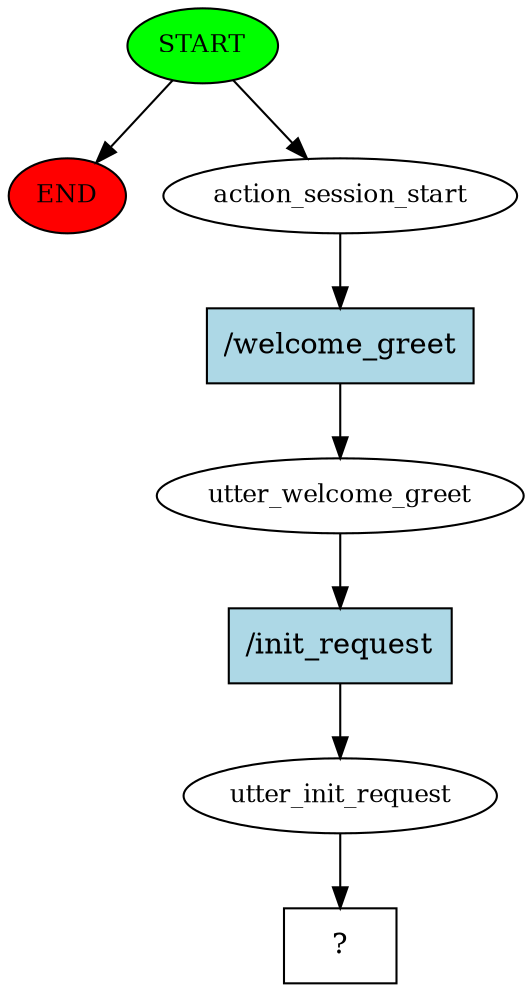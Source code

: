 digraph  {
0 [class="start active", fillcolor=green, fontsize=12, label=START, style=filled];
"-1" [class=end, fillcolor=red, fontsize=12, label=END, style=filled];
1 [class=active, fontsize=12, label=action_session_start];
2 [class=active, fontsize=12, label=utter_welcome_greet];
3 [class=active, fontsize=12, label=utter_init_request];
4 [class="intent dashed active", label="  ?  ", shape=rect];
5 [class="intent active", fillcolor=lightblue, label="/welcome_greet", shape=rect, style=filled];
6 [class="intent active", fillcolor=lightblue, label="/init_request", shape=rect, style=filled];
0 -> "-1"  [class="", key=NONE, label=""];
0 -> 1  [class=active, key=NONE, label=""];
1 -> 5  [class=active, key=0];
2 -> 6  [class=active, key=0];
3 -> 4  [class=active, key=NONE, label=""];
5 -> 2  [class=active, key=0];
6 -> 3  [class=active, key=0];
}
